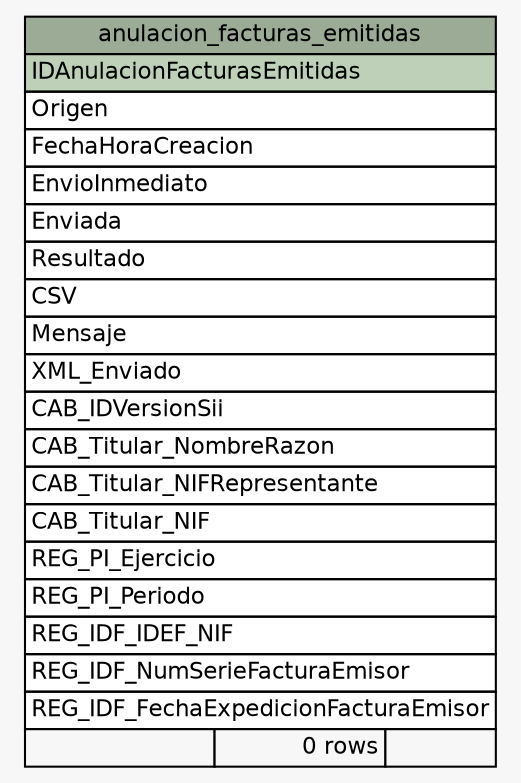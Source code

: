 // dot 2.38.0 on Windows 10 10.0
// SchemaSpy rev 590
digraph "anulacion_facturas_emitidas" {
  graph [
    rankdir="RL"
    bgcolor="#f7f7f7"
    nodesep="0.18"
    ranksep="0.46"
    fontname="Helvetica"
    fontsize="11"
  ];
  node [
    fontname="Helvetica"
    fontsize="11"
    shape="plaintext"
  ];
  edge [
    arrowsize="0.8"
  ];
  "anulacion_facturas_emitidas" [
    label=<
    <TABLE BORDER="0" CELLBORDER="1" CELLSPACING="0" BGCOLOR="#ffffff">
      <TR><TD COLSPAN="3" BGCOLOR="#9bab96" ALIGN="CENTER">anulacion_facturas_emitidas</TD></TR>
      <TR><TD PORT="IDAnulacionFacturasEmitidas" COLSPAN="3" BGCOLOR="#bed1b8" ALIGN="LEFT">IDAnulacionFacturasEmitidas</TD></TR>
      <TR><TD PORT="Origen" COLSPAN="3" ALIGN="LEFT">Origen</TD></TR>
      <TR><TD PORT="FechaHoraCreacion" COLSPAN="3" ALIGN="LEFT">FechaHoraCreacion</TD></TR>
      <TR><TD PORT="EnvioInmediato" COLSPAN="3" ALIGN="LEFT">EnvioInmediato</TD></TR>
      <TR><TD PORT="Enviada" COLSPAN="3" ALIGN="LEFT">Enviada</TD></TR>
      <TR><TD PORT="Resultado" COLSPAN="3" ALIGN="LEFT">Resultado</TD></TR>
      <TR><TD PORT="CSV" COLSPAN="3" ALIGN="LEFT">CSV</TD></TR>
      <TR><TD PORT="Mensaje" COLSPAN="3" ALIGN="LEFT">Mensaje</TD></TR>
      <TR><TD PORT="XML_Enviado" COLSPAN="3" ALIGN="LEFT">XML_Enviado</TD></TR>
      <TR><TD PORT="CAB_IDVersionSii" COLSPAN="3" ALIGN="LEFT">CAB_IDVersionSii</TD></TR>
      <TR><TD PORT="CAB_Titular_NombreRazon" COLSPAN="3" ALIGN="LEFT">CAB_Titular_NombreRazon</TD></TR>
      <TR><TD PORT="CAB_Titular_NIFRepresentante" COLSPAN="3" ALIGN="LEFT">CAB_Titular_NIFRepresentante</TD></TR>
      <TR><TD PORT="CAB_Titular_NIF" COLSPAN="3" ALIGN="LEFT">CAB_Titular_NIF</TD></TR>
      <TR><TD PORT="REG_PI_Ejercicio" COLSPAN="3" ALIGN="LEFT">REG_PI_Ejercicio</TD></TR>
      <TR><TD PORT="REG_PI_Periodo" COLSPAN="3" ALIGN="LEFT">REG_PI_Periodo</TD></TR>
      <TR><TD PORT="REG_IDF_IDEF_NIF" COLSPAN="3" ALIGN="LEFT">REG_IDF_IDEF_NIF</TD></TR>
      <TR><TD PORT="REG_IDF_NumSerieFacturaEmisor" COLSPAN="3" ALIGN="LEFT">REG_IDF_NumSerieFacturaEmisor</TD></TR>
      <TR><TD PORT="REG_IDF_FechaExpedicionFacturaEmisor" COLSPAN="3" ALIGN="LEFT">REG_IDF_FechaExpedicionFacturaEmisor</TD></TR>
      <TR><TD ALIGN="LEFT" BGCOLOR="#f7f7f7">  </TD><TD ALIGN="RIGHT" BGCOLOR="#f7f7f7">0 rows</TD><TD ALIGN="RIGHT" BGCOLOR="#f7f7f7">  </TD></TR>
    </TABLE>>
    URL="tables/anulacion_facturas_emitidas.html"
    tooltip="anulacion_facturas_emitidas"
  ];
}
